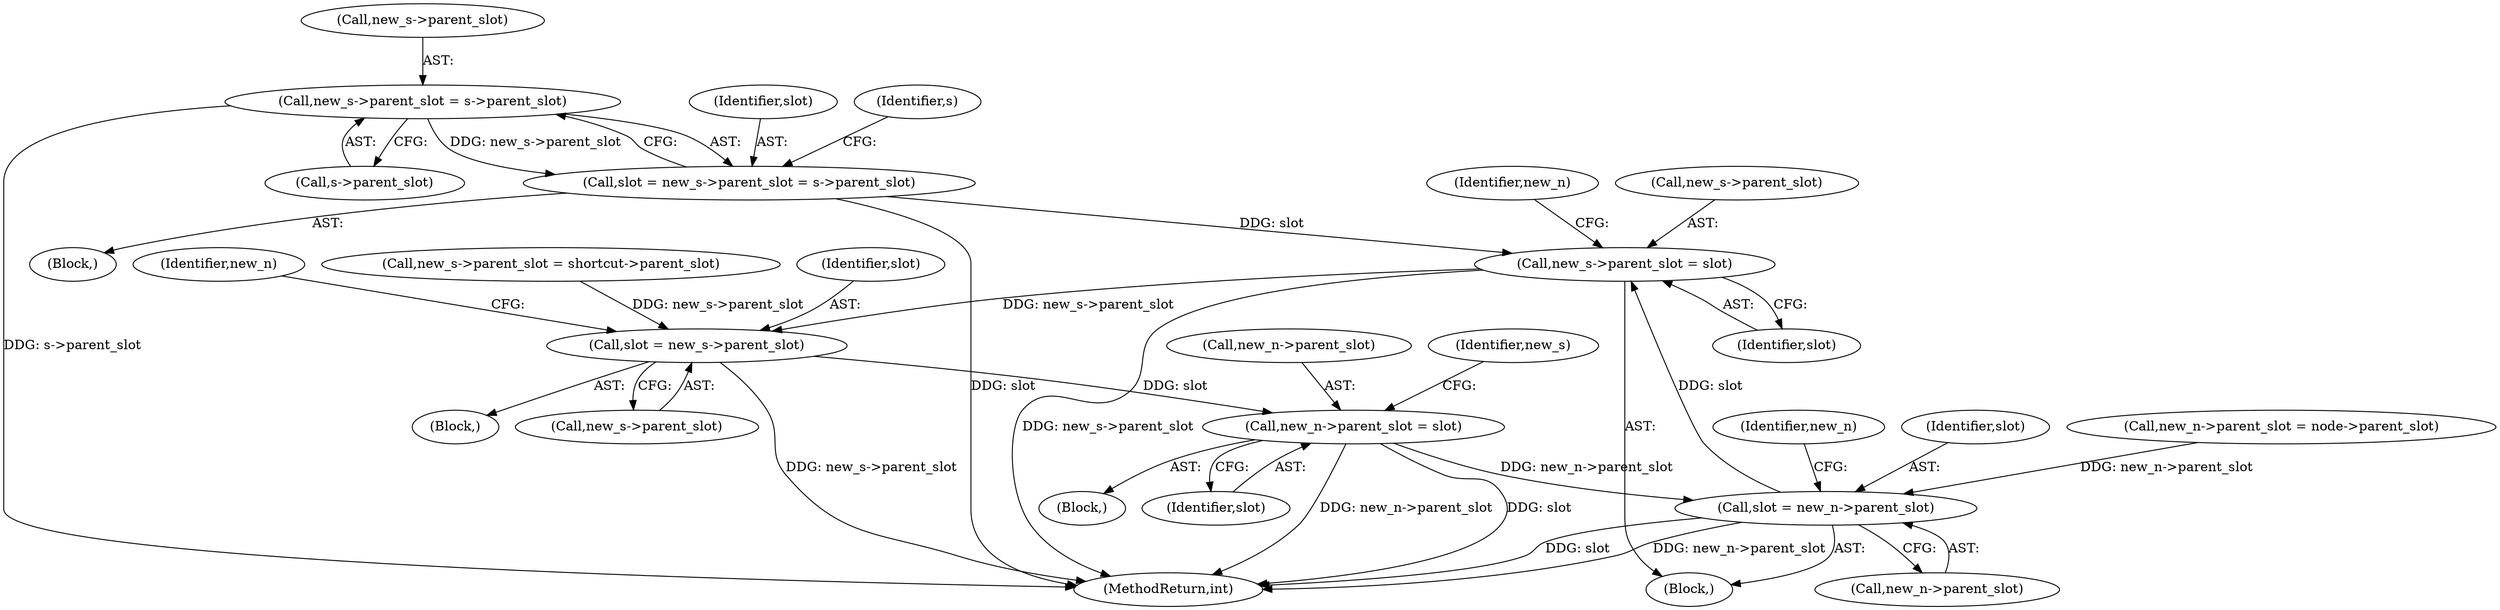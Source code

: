 digraph "0_linux_95389b08d93d5c06ec63ab49bd732b0069b7c35e@pointer" {
"1000674" [label="(Call,new_s->parent_slot = s->parent_slot)"];
"1000672" [label="(Call,slot = new_s->parent_slot = s->parent_slot)"];
"1000706" [label="(Call,new_s->parent_slot = slot)"];
"1000745" [label="(Call,slot = new_s->parent_slot)"];
"1000765" [label="(Call,new_n->parent_slot = slot)"];
"1000627" [label="(Call,slot = new_n->parent_slot)"];
"1000765" [label="(Call,new_n->parent_slot = slot)"];
"1000678" [label="(Call,s->parent_slot)"];
"1000673" [label="(Identifier,slot)"];
"1000735" [label="(Block,)"];
"1000256" [label="(Call,new_s->parent_slot = shortcut->parent_slot)"];
"1000633" [label="(Identifier,new_n)"];
"1000747" [label="(Call,new_s->parent_slot)"];
"1000682" [label="(Identifier,s)"];
"1000746" [label="(Identifier,slot)"];
"1000627" [label="(Call,slot = new_n->parent_slot)"];
"1000655" [label="(Block,)"];
"1000628" [label="(Identifier,slot)"];
"1000712" [label="(Identifier,new_n)"];
"1000882" [label="(MethodReturn,int)"];
"1000629" [label="(Call,new_n->parent_slot)"];
"1000674" [label="(Call,new_s->parent_slot = s->parent_slot)"];
"1000707" [label="(Call,new_s->parent_slot)"];
"1000614" [label="(Block,)"];
"1000745" [label="(Call,slot = new_s->parent_slot)"];
"1000756" [label="(Block,)"];
"1000304" [label="(Call,new_n->parent_slot = node->parent_slot)"];
"1000766" [label="(Call,new_n->parent_slot)"];
"1000710" [label="(Identifier,slot)"];
"1000771" [label="(Identifier,new_s)"];
"1000672" [label="(Call,slot = new_s->parent_slot = s->parent_slot)"];
"1000706" [label="(Call,new_s->parent_slot = slot)"];
"1000753" [label="(Identifier,new_n)"];
"1000675" [label="(Call,new_s->parent_slot)"];
"1000769" [label="(Identifier,slot)"];
"1000674" -> "1000672"  [label="AST: "];
"1000674" -> "1000678"  [label="CFG: "];
"1000675" -> "1000674"  [label="AST: "];
"1000678" -> "1000674"  [label="AST: "];
"1000672" -> "1000674"  [label="CFG: "];
"1000674" -> "1000882"  [label="DDG: s->parent_slot"];
"1000674" -> "1000672"  [label="DDG: new_s->parent_slot"];
"1000672" -> "1000655"  [label="AST: "];
"1000673" -> "1000672"  [label="AST: "];
"1000682" -> "1000672"  [label="CFG: "];
"1000672" -> "1000882"  [label="DDG: slot"];
"1000672" -> "1000706"  [label="DDG: slot"];
"1000706" -> "1000614"  [label="AST: "];
"1000706" -> "1000710"  [label="CFG: "];
"1000707" -> "1000706"  [label="AST: "];
"1000710" -> "1000706"  [label="AST: "];
"1000712" -> "1000706"  [label="CFG: "];
"1000706" -> "1000882"  [label="DDG: new_s->parent_slot"];
"1000627" -> "1000706"  [label="DDG: slot"];
"1000706" -> "1000745"  [label="DDG: new_s->parent_slot"];
"1000745" -> "1000735"  [label="AST: "];
"1000745" -> "1000747"  [label="CFG: "];
"1000746" -> "1000745"  [label="AST: "];
"1000747" -> "1000745"  [label="AST: "];
"1000753" -> "1000745"  [label="CFG: "];
"1000745" -> "1000882"  [label="DDG: new_s->parent_slot"];
"1000256" -> "1000745"  [label="DDG: new_s->parent_slot"];
"1000745" -> "1000765"  [label="DDG: slot"];
"1000765" -> "1000756"  [label="AST: "];
"1000765" -> "1000769"  [label="CFG: "];
"1000766" -> "1000765"  [label="AST: "];
"1000769" -> "1000765"  [label="AST: "];
"1000771" -> "1000765"  [label="CFG: "];
"1000765" -> "1000882"  [label="DDG: slot"];
"1000765" -> "1000882"  [label="DDG: new_n->parent_slot"];
"1000765" -> "1000627"  [label="DDG: new_n->parent_slot"];
"1000627" -> "1000614"  [label="AST: "];
"1000627" -> "1000629"  [label="CFG: "];
"1000628" -> "1000627"  [label="AST: "];
"1000629" -> "1000627"  [label="AST: "];
"1000633" -> "1000627"  [label="CFG: "];
"1000627" -> "1000882"  [label="DDG: new_n->parent_slot"];
"1000627" -> "1000882"  [label="DDG: slot"];
"1000304" -> "1000627"  [label="DDG: new_n->parent_slot"];
}
